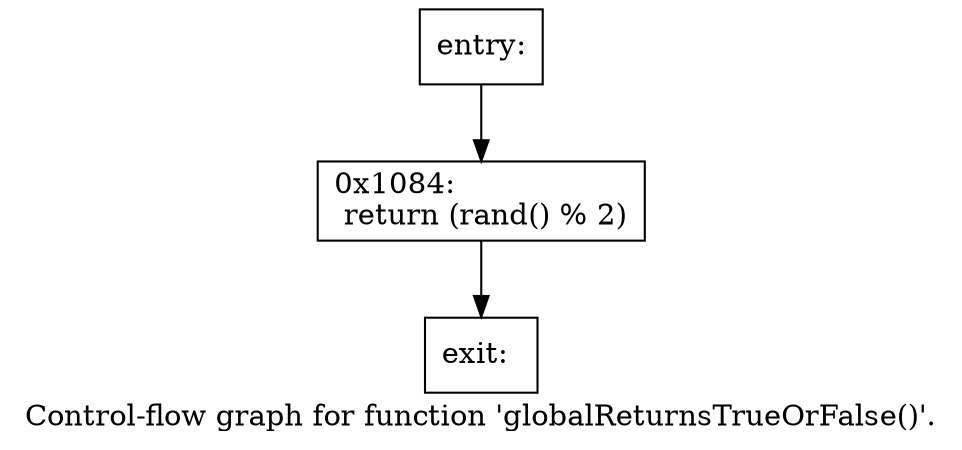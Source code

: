 digraph "Control-flow graph for function 'globalReturnsTrueOrFalse()'." {
  label="Control-flow graph for function 'globalReturnsTrueOrFalse()'.";
  node [shape=record];

  Node06FA13D8 [label="{entry:\l}"];
  Node06FA13D8 -> Node06FA11E0;
  Node06FA11E0 [label="{0x1084:\l  return (rand() % 2)\l}"];
  Node06FA11E0 -> Node06FA1300;
  Node06FA1300 [label="{exit:\l}"];

}
